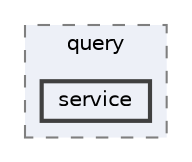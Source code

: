 digraph "repository/core/src/test/java/com/sterlite/cal/config/query/service"
{
 // LATEX_PDF_SIZE
  bgcolor="transparent";
  edge [fontname=Helvetica,fontsize=10,labelfontname=Helvetica,labelfontsize=10];
  node [fontname=Helvetica,fontsize=10,shape=box,height=0.2,width=0.4];
  compound=true
  subgraph clusterdir_783766a853cee5b4542ccfc7bb713fe6 {
    graph [ bgcolor="#edf0f7", pencolor="grey50", label="query", fontname=Helvetica,fontsize=10 style="filled,dashed", URL="dir_783766a853cee5b4542ccfc7bb713fe6.html",tooltip=""]
  dir_ed62d6aeb6efb149a5b1420c86a48221 [label="service", fillcolor="#edf0f7", color="grey25", style="filled,bold", URL="dir_ed62d6aeb6efb149a5b1420c86a48221.html",tooltip=""];
  }
}
